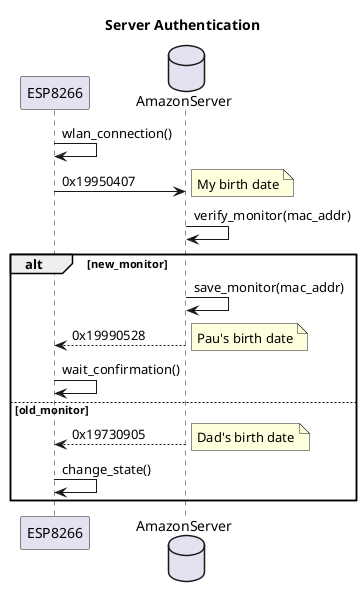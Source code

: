 @startuml
title "Server Authentication"
participant "ESP8266" as ard
database "AmazonServer" as server
ard -> ard : wlan_connection()
ard -> server : 0x19950407
note right: My birth date
server -> server : verify_monitor(mac_addr)
alt new_monitor
    server -> server : save_monitor(mac_addr)
    server --> ard : 0x19990528
    note right : Pau's birth date
    ard -> ard : wait_confirmation()
else old_monitor
    server --> ard : 0x19730905
    note right: Dad's birth date
    ard -> ard : change_state()
end
@enduml
